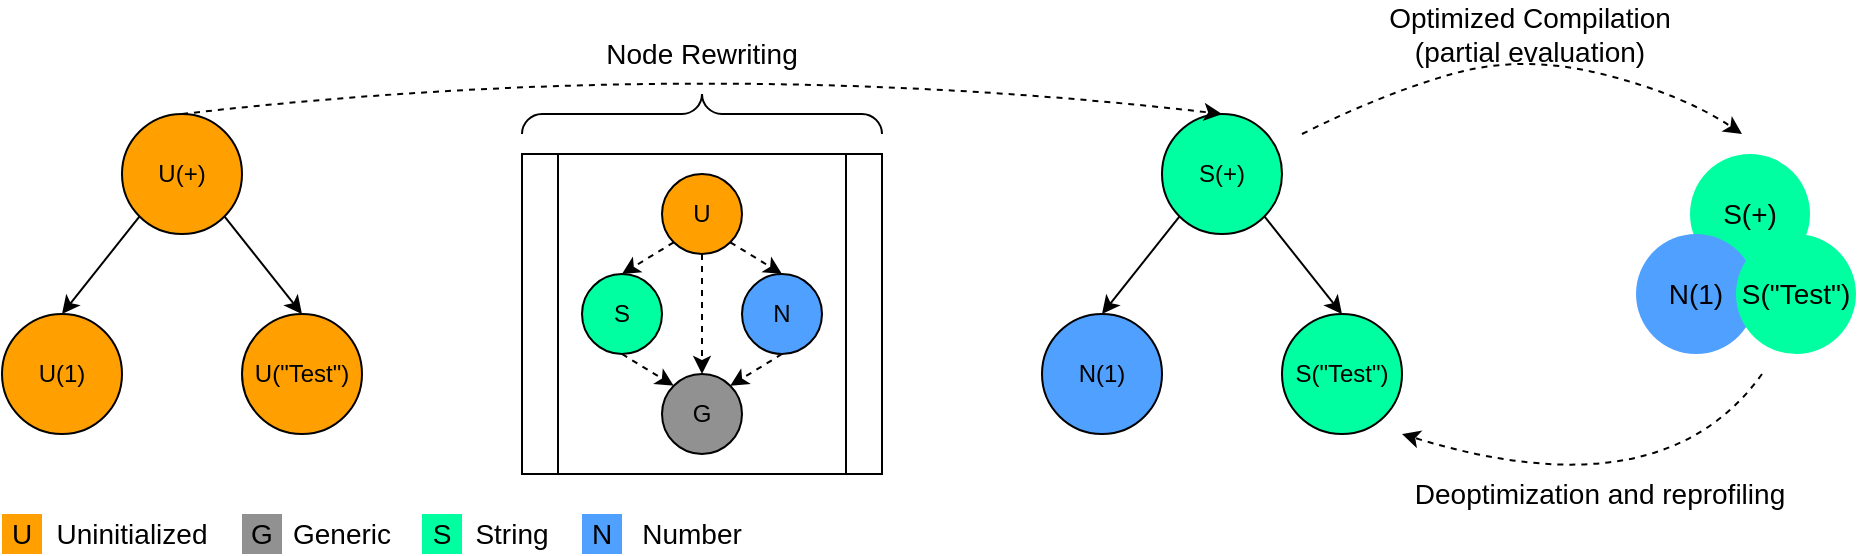 <mxfile version="13.9.9" type="device"><diagram id="HswhR5ihVPA0UIcyZu1o" name="Seite-1"><mxGraphModel dx="1086" dy="846" grid="1" gridSize="10" guides="1" tooltips="1" connect="1" arrows="1" fold="1" page="1" pageScale="1" pageWidth="827" pageHeight="1169" math="0" shadow="0"><root><mxCell id="0"/><mxCell id="1" parent="0"/><mxCell id="R48PR1ifjNO224UfDR8X-1" value="U(+)" style="ellipse;whiteSpace=wrap;html=1;aspect=fixed;fillColor=#FFA000;" vertex="1" parent="1"><mxGeometry x="70" y="240" width="60" height="60" as="geometry"/></mxCell><mxCell id="R48PR1ifjNO224UfDR8X-2" value="U(1)" style="ellipse;whiteSpace=wrap;html=1;aspect=fixed;fillColor=#FFA000;" vertex="1" parent="1"><mxGeometry x="10" y="340" width="60" height="60" as="geometry"/></mxCell><mxCell id="R48PR1ifjNO224UfDR8X-3" value="U(&quot;Test&quot;)" style="ellipse;whiteSpace=wrap;html=1;aspect=fixed;fillColor=#FFA000;" vertex="1" parent="1"><mxGeometry x="130" y="340" width="60" height="60" as="geometry"/></mxCell><mxCell id="R48PR1ifjNO224UfDR8X-4" value="" style="endArrow=classic;html=1;exitX=0;exitY=1;exitDx=0;exitDy=0;entryX=0.5;entryY=0;entryDx=0;entryDy=0;" edge="1" parent="1" source="R48PR1ifjNO224UfDR8X-1" target="R48PR1ifjNO224UfDR8X-2"><mxGeometry width="50" height="50" relative="1" as="geometry"><mxPoint x="350" y="660" as="sourcePoint"/><mxPoint x="400" y="610" as="targetPoint"/></mxGeometry></mxCell><mxCell id="R48PR1ifjNO224UfDR8X-5" value="" style="endArrow=classic;html=1;exitX=1;exitY=1;exitDx=0;exitDy=0;entryX=0.5;entryY=0;entryDx=0;entryDy=0;" edge="1" parent="1" source="R48PR1ifjNO224UfDR8X-1" target="R48PR1ifjNO224UfDR8X-3"><mxGeometry width="50" height="50" relative="1" as="geometry"><mxPoint x="350" y="660" as="sourcePoint"/><mxPoint x="160" y="340" as="targetPoint"/></mxGeometry></mxCell><mxCell id="R48PR1ifjNO224UfDR8X-6" value="" style="shape=process;whiteSpace=wrap;html=1;backgroundOutline=1;fillColor=#FFFFFF;" vertex="1" parent="1"><mxGeometry x="270" y="260" width="180" height="160" as="geometry"/></mxCell><mxCell id="R48PR1ifjNO224UfDR8X-7" value="U" style="ellipse;whiteSpace=wrap;html=1;aspect=fixed;fillColor=#FFA000;" vertex="1" parent="1"><mxGeometry x="340" y="270" width="40" height="40" as="geometry"/></mxCell><mxCell id="R48PR1ifjNO224UfDR8X-8" value="S" style="ellipse;whiteSpace=wrap;html=1;aspect=fixed;fillColor=#00FFA0;" vertex="1" parent="1"><mxGeometry x="300" y="320" width="40" height="40" as="geometry"/></mxCell><mxCell id="R48PR1ifjNO224UfDR8X-9" value="N" style="ellipse;whiteSpace=wrap;html=1;aspect=fixed;fillColor=#50A0FF;" vertex="1" parent="1"><mxGeometry x="380" y="320" width="40" height="40" as="geometry"/></mxCell><mxCell id="R48PR1ifjNO224UfDR8X-10" value="G" style="ellipse;whiteSpace=wrap;html=1;aspect=fixed;fillColor=#919191;" vertex="1" parent="1"><mxGeometry x="340" y="370" width="40" height="40" as="geometry"/></mxCell><mxCell id="R48PR1ifjNO224UfDR8X-11" value="" style="endArrow=classic;html=1;dashed=1;exitX=1;exitY=1;exitDx=0;exitDy=0;entryX=0.5;entryY=0;entryDx=0;entryDy=0;" edge="1" parent="1" source="R48PR1ifjNO224UfDR8X-7" target="R48PR1ifjNO224UfDR8X-9"><mxGeometry width="50" height="50" relative="1" as="geometry"><mxPoint x="380" y="530" as="sourcePoint"/><mxPoint x="430" y="480" as="targetPoint"/></mxGeometry></mxCell><mxCell id="R48PR1ifjNO224UfDR8X-12" value="" style="endArrow=classic;html=1;dashed=1;exitX=0;exitY=1;exitDx=0;exitDy=0;entryX=0.5;entryY=0;entryDx=0;entryDy=0;" edge="1" parent="1" source="R48PR1ifjNO224UfDR8X-7" target="R48PR1ifjNO224UfDR8X-8"><mxGeometry width="50" height="50" relative="1" as="geometry"><mxPoint x="384.142" y="314.142" as="sourcePoint"/><mxPoint x="410" y="330" as="targetPoint"/></mxGeometry></mxCell><mxCell id="R48PR1ifjNO224UfDR8X-13" value="" style="endArrow=classic;html=1;dashed=1;exitX=0.5;exitY=1;exitDx=0;exitDy=0;" edge="1" parent="1" source="R48PR1ifjNO224UfDR8X-7" target="R48PR1ifjNO224UfDR8X-10"><mxGeometry width="50" height="50" relative="1" as="geometry"><mxPoint x="394.142" y="324.142" as="sourcePoint"/><mxPoint x="420" y="340" as="targetPoint"/></mxGeometry></mxCell><mxCell id="R48PR1ifjNO224UfDR8X-14" value="" style="endArrow=classic;html=1;dashed=1;exitX=0.5;exitY=1;exitDx=0;exitDy=0;entryX=1;entryY=0;entryDx=0;entryDy=0;" edge="1" parent="1" source="R48PR1ifjNO224UfDR8X-9" target="R48PR1ifjNO224UfDR8X-10"><mxGeometry width="50" height="50" relative="1" as="geometry"><mxPoint x="404.142" y="334.142" as="sourcePoint"/><mxPoint x="430" y="350" as="targetPoint"/></mxGeometry></mxCell><mxCell id="R48PR1ifjNO224UfDR8X-15" value="" style="endArrow=classic;html=1;dashed=1;exitX=0.5;exitY=1;exitDx=0;exitDy=0;entryX=0;entryY=0;entryDx=0;entryDy=0;" edge="1" parent="1" source="R48PR1ifjNO224UfDR8X-8" target="R48PR1ifjNO224UfDR8X-10"><mxGeometry width="50" height="50" relative="1" as="geometry"><mxPoint x="414.142" y="344.142" as="sourcePoint"/><mxPoint x="440" y="360" as="targetPoint"/></mxGeometry></mxCell><mxCell id="R48PR1ifjNO224UfDR8X-16" value="S(+)" style="ellipse;whiteSpace=wrap;html=1;aspect=fixed;fillColor=#00FFA0;" vertex="1" parent="1"><mxGeometry x="590" y="240" width="60" height="60" as="geometry"/></mxCell><mxCell id="R48PR1ifjNO224UfDR8X-17" value="N(1)" style="ellipse;whiteSpace=wrap;html=1;aspect=fixed;fillColor=#50A0FF;" vertex="1" parent="1"><mxGeometry x="530" y="340" width="60" height="60" as="geometry"/></mxCell><mxCell id="R48PR1ifjNO224UfDR8X-18" value="S(&quot;Test&quot;)" style="ellipse;whiteSpace=wrap;html=1;aspect=fixed;fillColor=#00FFA0;" vertex="1" parent="1"><mxGeometry x="650" y="340" width="60" height="60" as="geometry"/></mxCell><mxCell id="R48PR1ifjNO224UfDR8X-19" value="" style="endArrow=classic;html=1;exitX=0;exitY=1;exitDx=0;exitDy=0;entryX=0.5;entryY=0;entryDx=0;entryDy=0;" edge="1" parent="1" source="R48PR1ifjNO224UfDR8X-16" target="R48PR1ifjNO224UfDR8X-17"><mxGeometry width="50" height="50" relative="1" as="geometry"><mxPoint x="870" y="660" as="sourcePoint"/><mxPoint x="920" y="610" as="targetPoint"/></mxGeometry></mxCell><mxCell id="R48PR1ifjNO224UfDR8X-20" value="" style="endArrow=classic;html=1;exitX=1;exitY=1;exitDx=0;exitDy=0;entryX=0.5;entryY=0;entryDx=0;entryDy=0;" edge="1" parent="1" source="R48PR1ifjNO224UfDR8X-16" target="R48PR1ifjNO224UfDR8X-18"><mxGeometry width="50" height="50" relative="1" as="geometry"><mxPoint x="870" y="660" as="sourcePoint"/><mxPoint x="680" y="340" as="targetPoint"/></mxGeometry></mxCell><mxCell id="R48PR1ifjNO224UfDR8X-21" value="" style="curved=1;endArrow=classic;html=1;dashed=1;exitX=0.5;exitY=0;exitDx=0;exitDy=0;entryX=0.5;entryY=0;entryDx=0;entryDy=0;" edge="1" parent="1" source="R48PR1ifjNO224UfDR8X-1" target="R48PR1ifjNO224UfDR8X-16"><mxGeometry width="50" height="50" relative="1" as="geometry"><mxPoint x="390" y="260" as="sourcePoint"/><mxPoint x="510" y="220" as="targetPoint"/><Array as="points"><mxPoint x="360" y="210"/></Array></mxGeometry></mxCell><mxCell id="R48PR1ifjNO224UfDR8X-22" value="" style="verticalLabelPosition=bottom;shadow=0;dashed=0;align=center;html=1;verticalAlign=top;strokeWidth=1;shape=mxgraph.mockup.markup.curlyBrace;fillColor=#000000;" vertex="1" parent="1"><mxGeometry x="270" y="230" width="180" height="20" as="geometry"/></mxCell><mxCell id="R48PR1ifjNO224UfDR8X-23" value="Node Rewriting" style="text;html=1;strokeColor=none;fillColor=none;align=center;verticalAlign=middle;whiteSpace=wrap;rounded=0;fontSize=14;" vertex="1" parent="1"><mxGeometry x="310" y="200" width="100" height="20" as="geometry"/></mxCell><mxCell id="R48PR1ifjNO224UfDR8X-24" value="U" style="rounded=0;whiteSpace=wrap;html=1;fontSize=14;fillColor=#FFA000;strokeColor=none;" vertex="1" parent="1"><mxGeometry x="10" y="440" width="20" height="20" as="geometry"/></mxCell><mxCell id="R48PR1ifjNO224UfDR8X-25" value="Uninitialized" style="text;html=1;strokeColor=none;fillColor=none;align=center;verticalAlign=middle;whiteSpace=wrap;rounded=0;fontSize=14;" vertex="1" parent="1"><mxGeometry x="30" y="440" width="90" height="20" as="geometry"/></mxCell><mxCell id="R48PR1ifjNO224UfDR8X-26" value="G" style="rounded=0;whiteSpace=wrap;html=1;fontSize=14;strokeColor=none;fillColor=#919191;" vertex="1" parent="1"><mxGeometry x="130" y="440" width="20" height="20" as="geometry"/></mxCell><mxCell id="R48PR1ifjNO224UfDR8X-27" value="Generic" style="text;html=1;strokeColor=none;fillColor=none;align=center;verticalAlign=middle;whiteSpace=wrap;rounded=0;fontSize=14;" vertex="1" parent="1"><mxGeometry x="150" y="440" width="60" height="20" as="geometry"/></mxCell><mxCell id="R48PR1ifjNO224UfDR8X-28" value="S" style="rounded=0;whiteSpace=wrap;html=1;fontSize=14;strokeColor=none;fillColor=#00FFA0;" vertex="1" parent="1"><mxGeometry x="220" y="440" width="20" height="20" as="geometry"/></mxCell><mxCell id="R48PR1ifjNO224UfDR8X-29" value="String" style="text;html=1;strokeColor=none;fillColor=none;align=center;verticalAlign=middle;whiteSpace=wrap;rounded=0;fontSize=14;" vertex="1" parent="1"><mxGeometry x="240" y="440" width="50" height="20" as="geometry"/></mxCell><mxCell id="R48PR1ifjNO224UfDR8X-30" value="N" style="rounded=0;whiteSpace=wrap;html=1;fontSize=14;strokeColor=none;fillColor=#50A0FF;" vertex="1" parent="1"><mxGeometry x="300" y="440" width="20" height="20" as="geometry"/></mxCell><mxCell id="R48PR1ifjNO224UfDR8X-31" value="Number" style="text;html=1;strokeColor=none;fillColor=none;align=center;verticalAlign=middle;whiteSpace=wrap;rounded=0;fontSize=14;" vertex="1" parent="1"><mxGeometry x="320" y="440" width="70" height="20" as="geometry"/></mxCell><mxCell id="R48PR1ifjNO224UfDR8X-32" value="S(+)" style="ellipse;whiteSpace=wrap;html=1;aspect=fixed;fontSize=14;strokeColor=none;fillColor=#00FFA0;" vertex="1" parent="1"><mxGeometry x="854" y="260" width="60" height="60" as="geometry"/></mxCell><mxCell id="R48PR1ifjNO224UfDR8X-33" value="N(1)" style="ellipse;whiteSpace=wrap;html=1;aspect=fixed;fillColor=#50A0FF;fontSize=14;strokeColor=none;" vertex="1" parent="1"><mxGeometry x="827" y="300" width="60" height="60" as="geometry"/></mxCell><mxCell id="R48PR1ifjNO224UfDR8X-34" value="S(&quot;Test&quot;)" style="ellipse;whiteSpace=wrap;html=1;aspect=fixed;fontSize=14;fillColor=#00FFA0;strokeColor=none;" vertex="1" parent="1"><mxGeometry x="877" y="300" width="60" height="60" as="geometry"/></mxCell><mxCell id="R48PR1ifjNO224UfDR8X-35" value="" style="curved=1;endArrow=classic;html=1;dashed=1;fontSize=14;" edge="1" parent="1"><mxGeometry width="50" height="50" relative="1" as="geometry"><mxPoint x="660" y="250" as="sourcePoint"/><mxPoint x="880" y="250" as="targetPoint"/><Array as="points"><mxPoint x="700" y="230"/><mxPoint x="770" y="210"/><mxPoint x="850" y="230"/></Array></mxGeometry></mxCell><mxCell id="R48PR1ifjNO224UfDR8X-36" value="Optimized Compilation (partial evaluation)" style="text;html=1;strokeColor=none;fillColor=none;align=center;verticalAlign=middle;whiteSpace=wrap;rounded=0;fontSize=14;" vertex="1" parent="1"><mxGeometry x="694" y="190" width="160" height="20" as="geometry"/></mxCell><mxCell id="R48PR1ifjNO224UfDR8X-37" value="" style="curved=1;endArrow=classic;html=1;dashed=1;fontSize=14;" edge="1" parent="1"><mxGeometry width="50" height="50" relative="1" as="geometry"><mxPoint x="890" y="370" as="sourcePoint"/><mxPoint x="710" y="400" as="targetPoint"/><Array as="points"><mxPoint x="840" y="440"/></Array></mxGeometry></mxCell><mxCell id="R48PR1ifjNO224UfDR8X-38" value="Deoptimization and reprofiling" style="text;html=1;strokeColor=none;fillColor=none;align=center;verticalAlign=middle;whiteSpace=wrap;rounded=0;fontSize=14;" vertex="1" parent="1"><mxGeometry x="694" y="420" width="230" height="20" as="geometry"/></mxCell></root></mxGraphModel></diagram></mxfile>